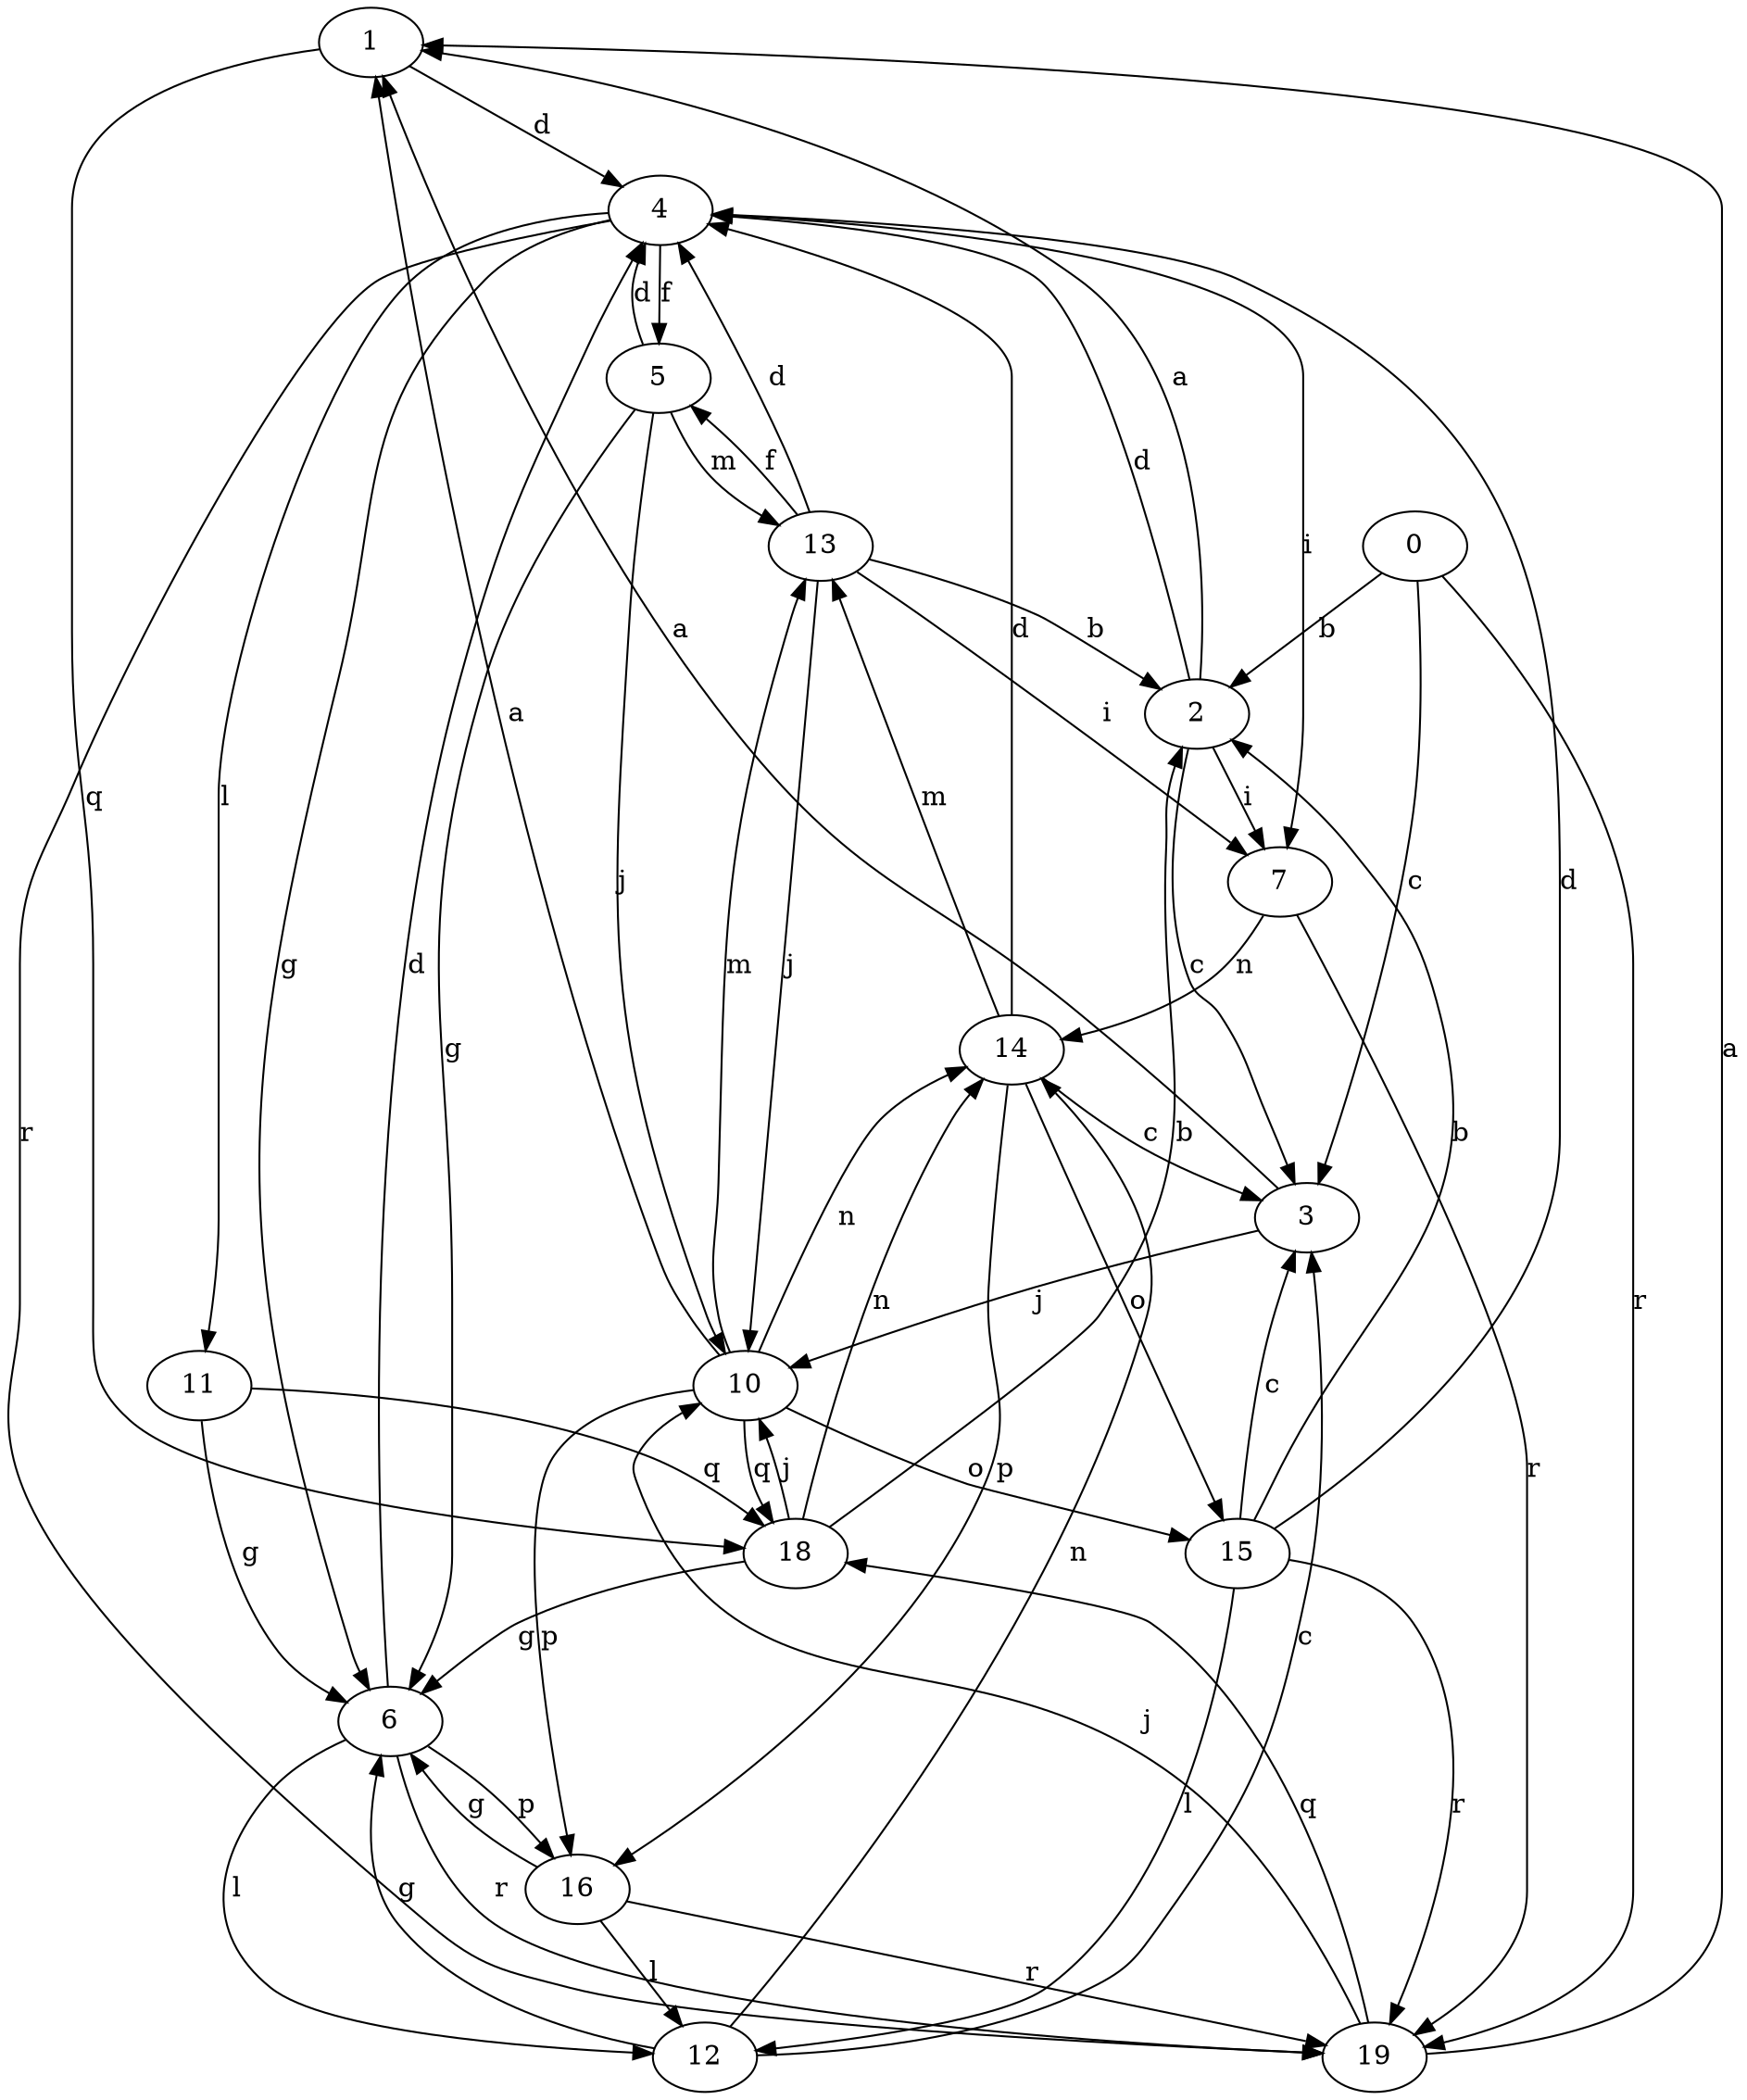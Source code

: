 strict digraph  {
1;
2;
3;
4;
5;
6;
7;
10;
11;
12;
13;
14;
15;
16;
18;
0;
19;
1 -> 4  [label=d];
1 -> 18  [label=q];
2 -> 1  [label=a];
2 -> 3  [label=c];
2 -> 4  [label=d];
2 -> 7  [label=i];
3 -> 1  [label=a];
3 -> 10  [label=j];
4 -> 5  [label=f];
4 -> 6  [label=g];
4 -> 7  [label=i];
4 -> 11  [label=l];
4 -> 19  [label=r];
5 -> 4  [label=d];
5 -> 6  [label=g];
5 -> 10  [label=j];
5 -> 13  [label=m];
6 -> 4  [label=d];
6 -> 12  [label=l];
6 -> 16  [label=p];
6 -> 19  [label=r];
7 -> 14  [label=n];
7 -> 19  [label=r];
10 -> 1  [label=a];
10 -> 13  [label=m];
10 -> 14  [label=n];
10 -> 15  [label=o];
10 -> 16  [label=p];
10 -> 18  [label=q];
11 -> 6  [label=g];
11 -> 18  [label=q];
12 -> 3  [label=c];
12 -> 6  [label=g];
12 -> 14  [label=n];
13 -> 2  [label=b];
13 -> 4  [label=d];
13 -> 5  [label=f];
13 -> 7  [label=i];
13 -> 10  [label=j];
14 -> 3  [label=c];
14 -> 4  [label=d];
14 -> 13  [label=m];
14 -> 15  [label=o];
14 -> 16  [label=p];
15 -> 2  [label=b];
15 -> 3  [label=c];
15 -> 4  [label=d];
15 -> 12  [label=l];
15 -> 19  [label=r];
16 -> 6  [label=g];
16 -> 12  [label=l];
16 -> 19  [label=r];
18 -> 2  [label=b];
18 -> 6  [label=g];
18 -> 10  [label=j];
18 -> 14  [label=n];
0 -> 2  [label=b];
0 -> 3  [label=c];
0 -> 19  [label=r];
19 -> 1  [label=a];
19 -> 10  [label=j];
19 -> 18  [label=q];
}
